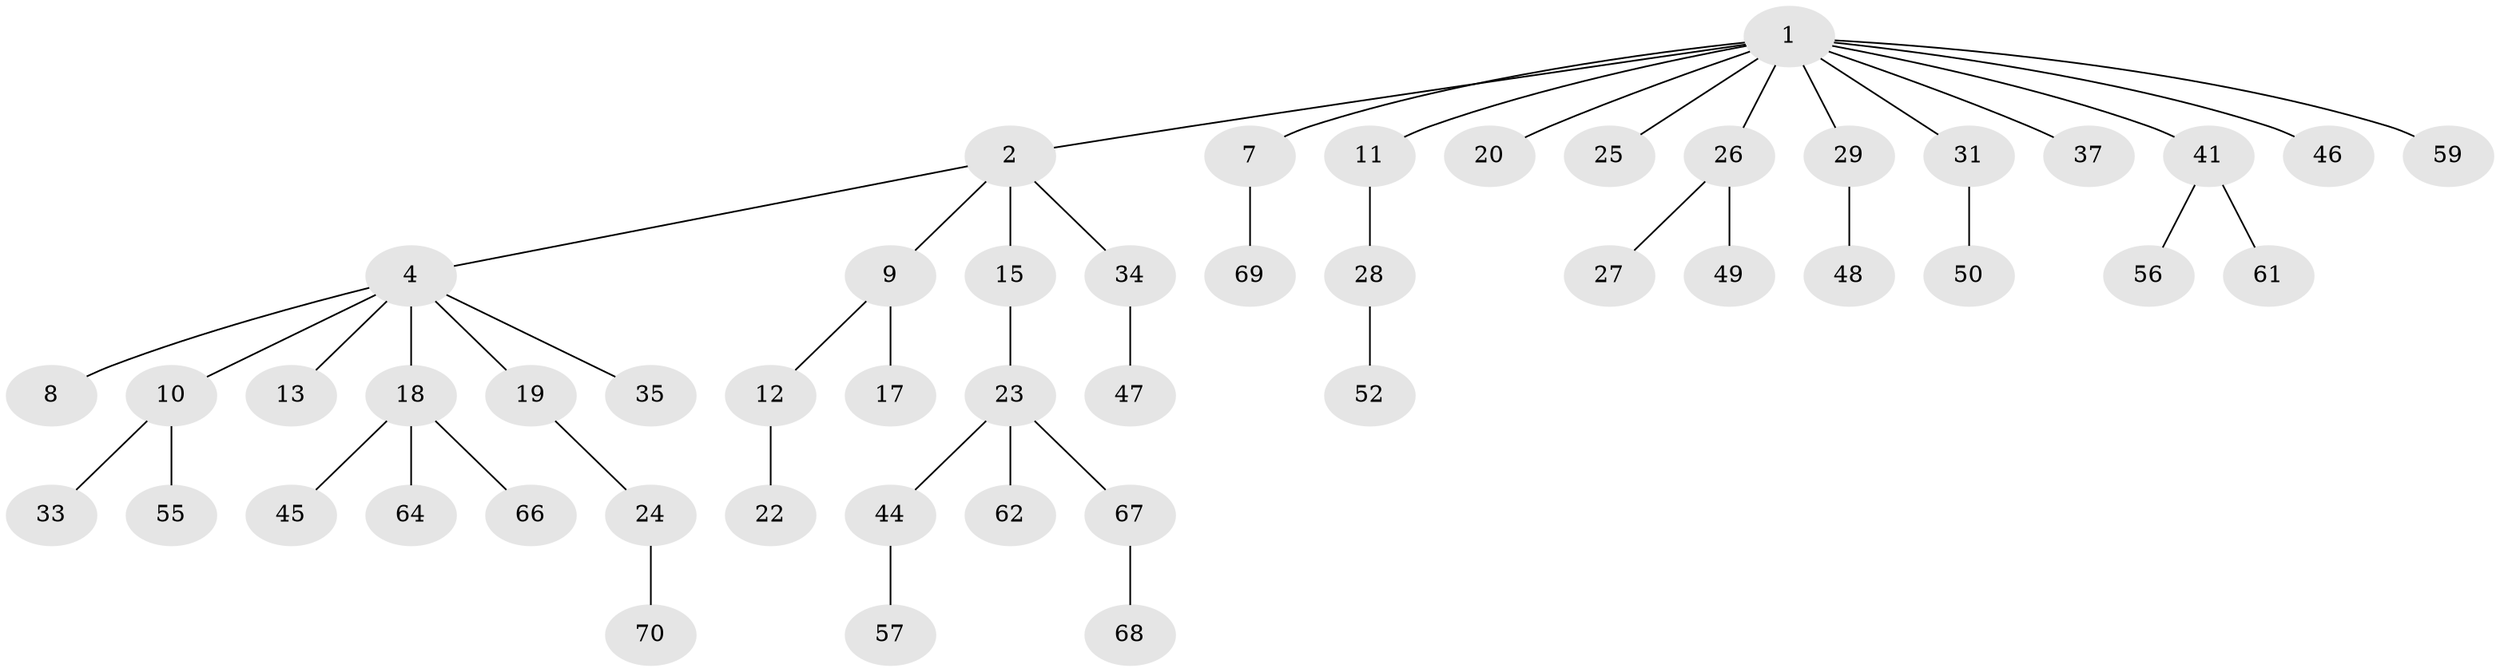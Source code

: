 // original degree distribution, {7: 0.02857142857142857, 5: 0.02857142857142857, 2: 0.2714285714285714, 4: 0.07142857142857142, 1: 0.5, 3: 0.1}
// Generated by graph-tools (version 1.1) at 2025/11/02/27/25 16:11:27]
// undirected, 49 vertices, 48 edges
graph export_dot {
graph [start="1"]
  node [color=gray90,style=filled];
  1 [super="+5"];
  2 [super="+3"];
  4 [super="+6"];
  7 [super="+16"];
  8;
  9;
  10 [super="+42"];
  11 [super="+40"];
  12 [super="+14"];
  13 [super="+53"];
  15;
  17 [super="+21"];
  18 [super="+30"];
  19 [super="+39"];
  20 [super="+43"];
  22;
  23;
  24;
  25;
  26;
  27 [super="+32"];
  28 [super="+38"];
  29;
  31 [super="+36"];
  33;
  34 [super="+58"];
  35;
  37;
  41 [super="+51"];
  44 [super="+54"];
  45;
  46;
  47;
  48;
  49 [super="+60"];
  50;
  52;
  55 [super="+65"];
  56 [super="+63"];
  57;
  59;
  61;
  62;
  64;
  66;
  67;
  68;
  69;
  70;
  1 -- 2;
  1 -- 7;
  1 -- 20;
  1 -- 25;
  1 -- 26;
  1 -- 46;
  1 -- 37;
  1 -- 41;
  1 -- 11;
  1 -- 29;
  1 -- 59;
  1 -- 31;
  2 -- 4;
  2 -- 15;
  2 -- 34;
  2 -- 9;
  4 -- 8;
  4 -- 10;
  4 -- 13;
  4 -- 19;
  4 -- 18;
  4 -- 35;
  7 -- 69;
  9 -- 12;
  9 -- 17;
  10 -- 33;
  10 -- 55;
  11 -- 28;
  12 -- 22;
  15 -- 23;
  18 -- 45;
  18 -- 64;
  18 -- 66;
  19 -- 24;
  23 -- 44;
  23 -- 62;
  23 -- 67;
  24 -- 70;
  26 -- 27;
  26 -- 49;
  28 -- 52;
  29 -- 48;
  31 -- 50;
  34 -- 47;
  41 -- 56;
  41 -- 61;
  44 -- 57;
  67 -- 68;
}
